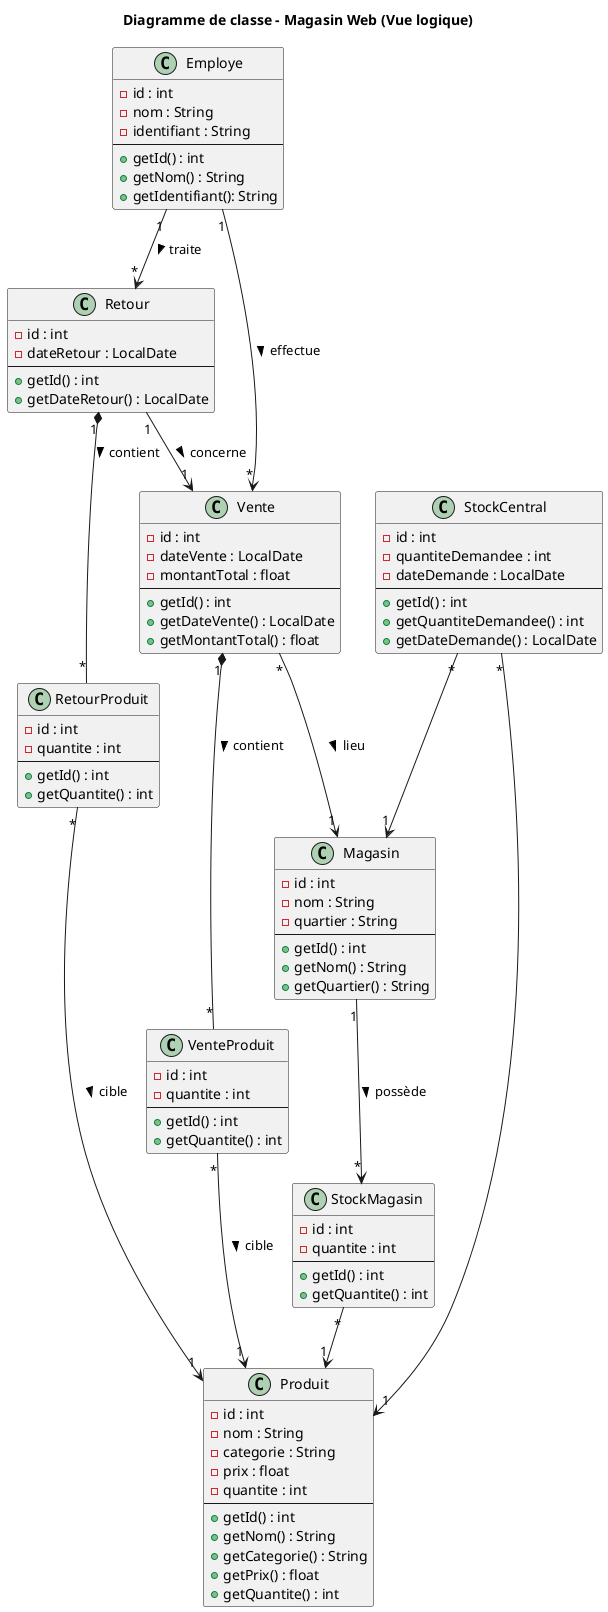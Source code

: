 @startuml
title Diagramme de classe - Magasin Web (Vue logique)

' === Entités principales ===

class Employe {
  - id : int
  - nom : String
  - identifiant : String
  --
  + getId() : int
  + getNom() : String
  + getIdentifiant(): String
}

class Magasin {
  - id : int
  - nom : String
  - quartier : String
  --
  + getId() : int
  + getNom() : String
  + getQuartier() : String
}

class Produit {
  - id : int
  - nom : String
  - categorie : String
  - prix : float
  - quantite : int
  --
  + getId() : int
  + getNom() : String
  + getCategorie() : String
  + getPrix() : float
  + getQuantite() : int
}

class Vente {
  - id : int
  - dateVente : LocalDate
  - montantTotal : float
  --
  + getId() : int
  + getDateVente() : LocalDate
  + getMontantTotal() : float
}

class VenteProduit {
  - id : int
  - quantite : int
  --
  + getId() : int
  + getQuantite() : int
}

class Retour {
  - id : int
  - dateRetour : LocalDate
  --
  + getId() : int
  + getDateRetour() : LocalDate
}

class RetourProduit {
  - id : int
  - quantite : int
  --
  + getId() : int
  + getQuantite() : int
}

class StockMagasin {
  - id : int
  - quantite : int
  --
  + getId() : int
  + getQuantite() : int
}

class StockCentral {
  - id : int
  - quantiteDemandee : int
  - dateDemande : LocalDate
  --
  + getId() : int
  + getQuantiteDemandee() : int
  + getDateDemande() : LocalDate
}

' === Relations de base ===

' Employé réalise ventes et retours
Employe "1" --> "*" Vente : effectue >
Employe "1" --> "*" Retour : traite >

' Vente liée à un magasin
Vente "*" --> "1" Magasin : lieu >

' Retour lié à une vente
Retour "1" --> "1" Vente : concerne >

' Vente *-- VenteProduit (composition)
Vente "1" *-- "*" VenteProduit : contient >

' Retour *-- RetourProduit (composition)
Retour "1" *-- "*" RetourProduit : contient >

' Lignes de vente/retour concernent un produit
VenteProduit "*" --> "1" Produit : cible >
RetourProduit "*" --> "1" Produit : cible >

' Magasin a un stock local
Magasin "1" --> "*" StockMagasin : possède >

' Produit présent dans stock local
StockMagasin "*" --> "1" Produit

' Stock central : une demande associe un produit à un magasin
StockCentral "*" --> "1" Produit
StockCentral "*" --> "1" Magasin

@enduml
